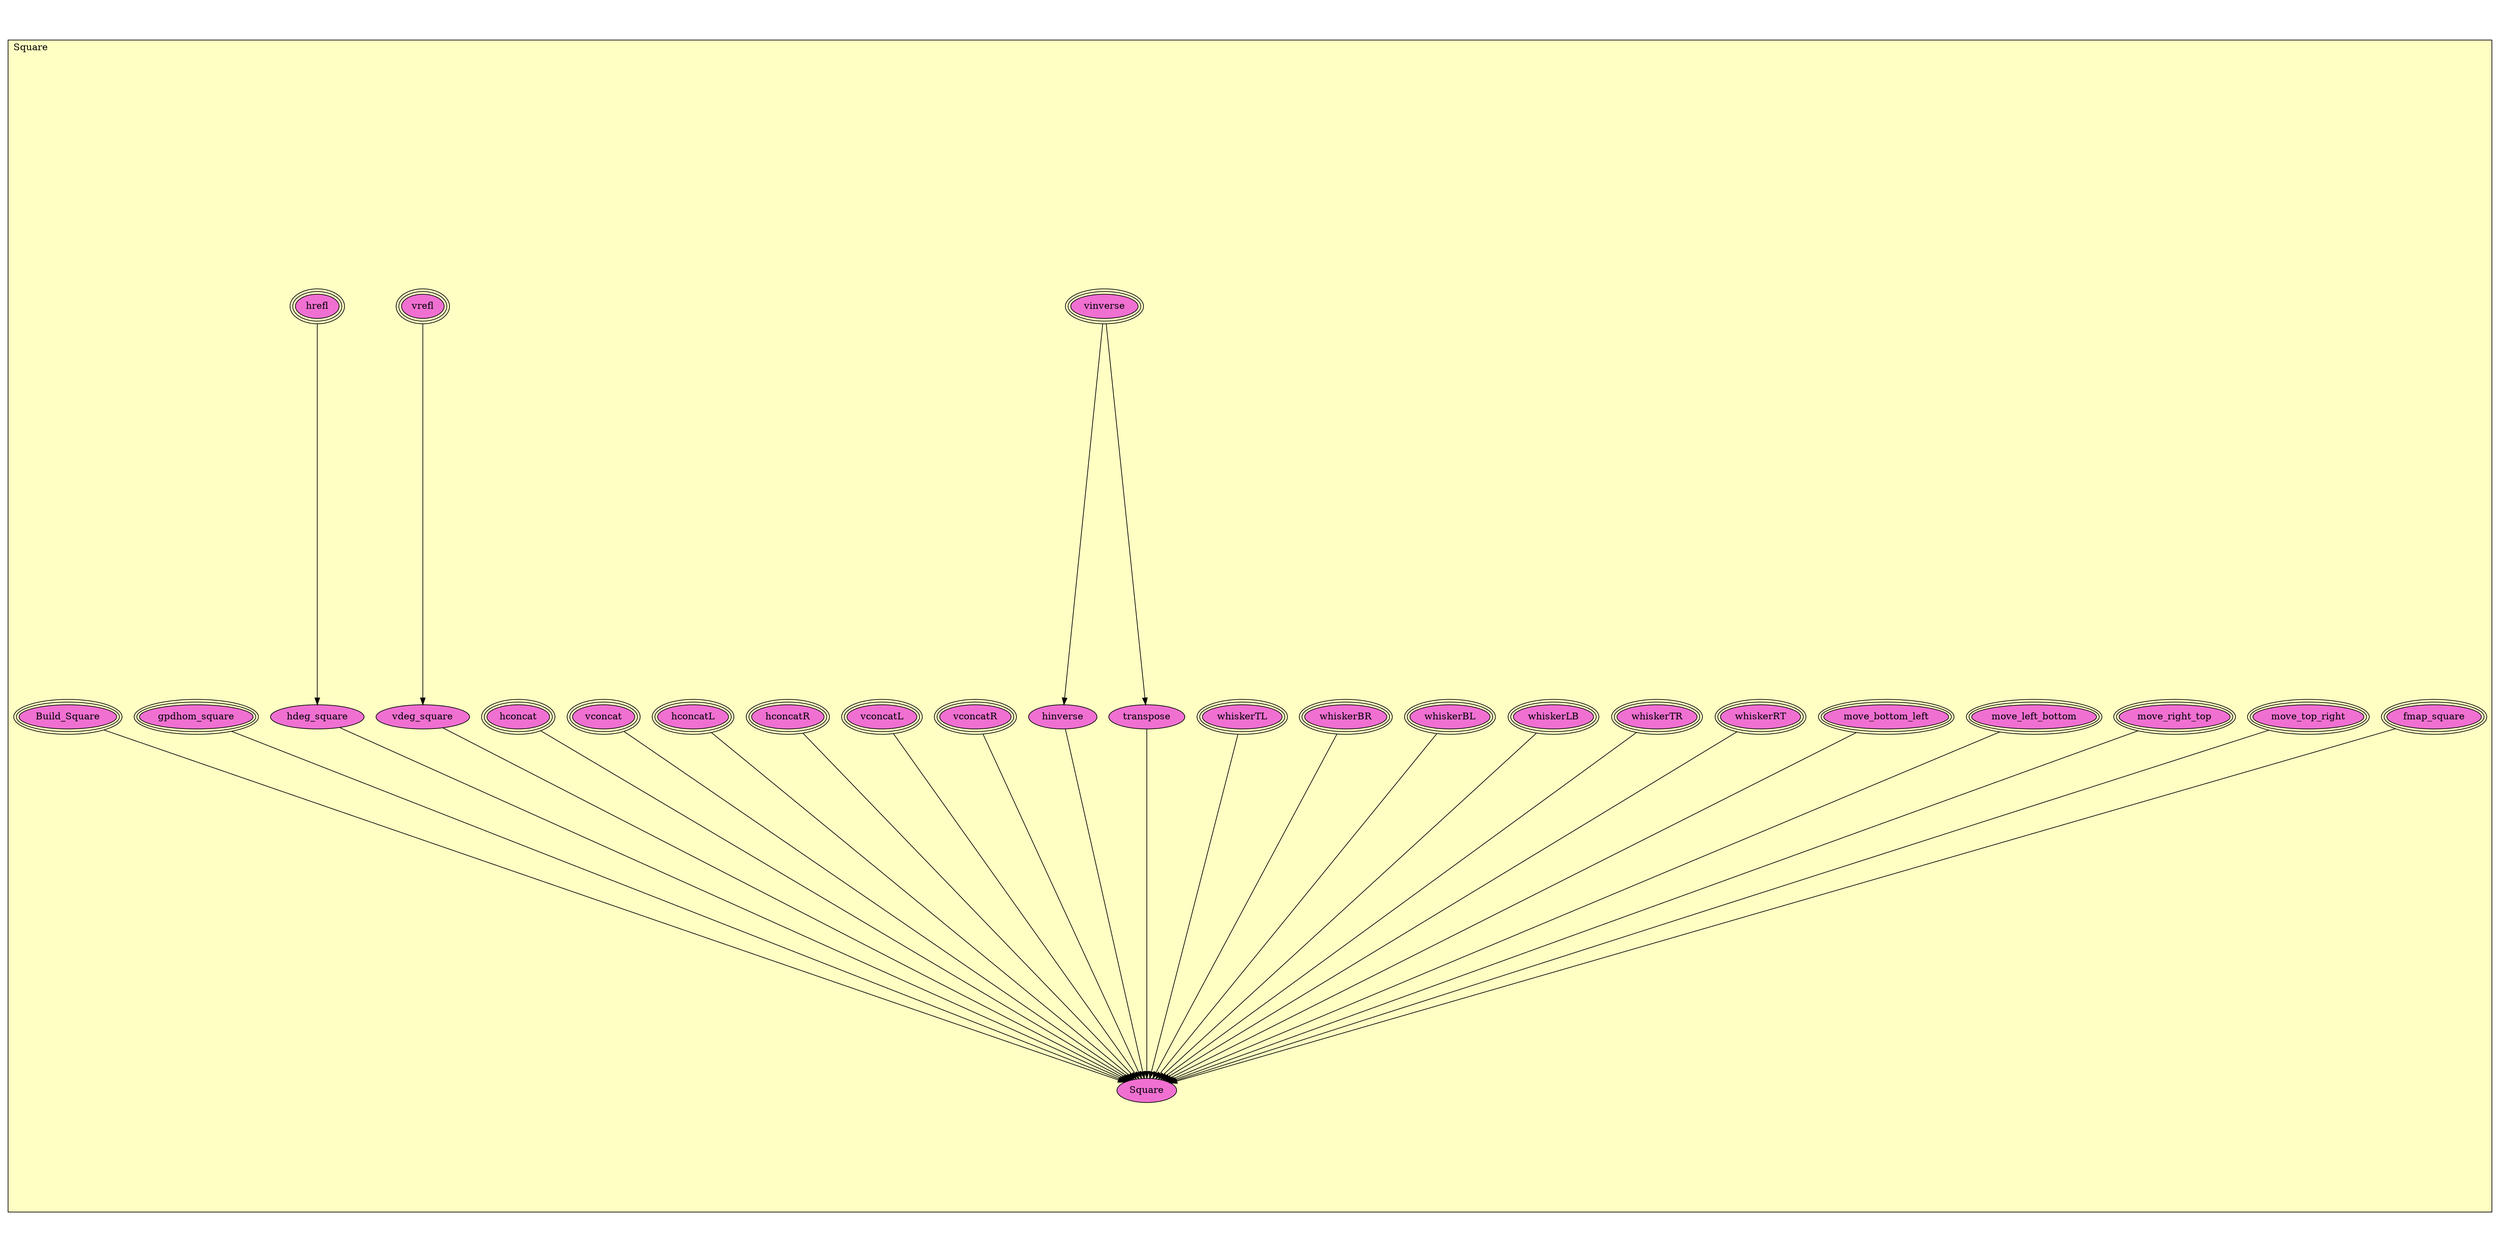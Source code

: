 digraph HoTT_WildCat_Square {
  graph [ratio=0.5]
  node [style=filled]
Square_fmap_square [label="fmap_square", URL=<Square.html#fmap_square>, peripheries=3, fillcolor="#F070D1"] ;
Square_move_top_right [label="move_top_right", URL=<Square.html#move_top_right>, peripheries=3, fillcolor="#F070D1"] ;
Square_move_right_top [label="move_right_top", URL=<Square.html#move_right_top>, peripheries=3, fillcolor="#F070D1"] ;
Square_move_left_bottom [label="move_left_bottom", URL=<Square.html#move_left_bottom>, peripheries=3, fillcolor="#F070D1"] ;
Square_move_bottom_left [label="move_bottom_left", URL=<Square.html#move_bottom_left>, peripheries=3, fillcolor="#F070D1"] ;
Square_whiskerRT [label="whiskerRT", URL=<Square.html#whiskerRT>, peripheries=3, fillcolor="#F070D1"] ;
Square_whiskerTR [label="whiskerTR", URL=<Square.html#whiskerTR>, peripheries=3, fillcolor="#F070D1"] ;
Square_whiskerLB [label="whiskerLB", URL=<Square.html#whiskerLB>, peripheries=3, fillcolor="#F070D1"] ;
Square_whiskerBL [label="whiskerBL", URL=<Square.html#whiskerBL>, peripheries=3, fillcolor="#F070D1"] ;
Square_whiskerBR [label="whiskerBR", URL=<Square.html#whiskerBR>, peripheries=3, fillcolor="#F070D1"] ;
Square_whiskerTL [label="whiskerTL", URL=<Square.html#whiskerTL>, peripheries=3, fillcolor="#F070D1"] ;
Square_vinverse [label="vinverse", URL=<Square.html#vinverse>, peripheries=3, fillcolor="#F070D1"] ;
Square_vconcatR [label="vconcatR", URL=<Square.html#vconcatR>, peripheries=3, fillcolor="#F070D1"] ;
Square_vconcatL [label="vconcatL", URL=<Square.html#vconcatL>, peripheries=3, fillcolor="#F070D1"] ;
Square_hconcatR [label="hconcatR", URL=<Square.html#hconcatR>, peripheries=3, fillcolor="#F070D1"] ;
Square_hconcatL [label="hconcatL", URL=<Square.html#hconcatL>, peripheries=3, fillcolor="#F070D1"] ;
Square_hinverse [label="hinverse", URL=<Square.html#hinverse>, fillcolor="#F070D1"] ;
Square_vconcat [label="vconcat", URL=<Square.html#vconcat>, peripheries=3, fillcolor="#F070D1"] ;
Square_hconcat [label="hconcat", URL=<Square.html#hconcat>, peripheries=3, fillcolor="#F070D1"] ;
Square_transpose [label="transpose", URL=<Square.html#transpose>, fillcolor="#F070D1"] ;
Square_vrefl [label="vrefl", URL=<Square.html#vrefl>, peripheries=3, fillcolor="#F070D1"] ;
Square_hrefl [label="hrefl", URL=<Square.html#hrefl>, peripheries=3, fillcolor="#F070D1"] ;
Square_vdeg_square [label="vdeg_square", URL=<Square.html#vdeg_square>, fillcolor="#F070D1"] ;
Square_hdeg_square [label="hdeg_square", URL=<Square.html#hdeg_square>, fillcolor="#F070D1"] ;
Square_gpdhom_square [label="gpdhom_square", URL=<Square.html#gpdhom_square>, peripheries=3, fillcolor="#F070D1"] ;
Square_Build_Square [label="Build_Square", URL=<Square.html#Build_Square>, peripheries=3, fillcolor="#F070D1"] ;
Square_Square [label="Square", URL=<Square.html#Square>, fillcolor="#F070D1"] ;
  Square_fmap_square -> Square_Square [] ;
  Square_move_top_right -> Square_Square [] ;
  Square_move_right_top -> Square_Square [] ;
  Square_move_left_bottom -> Square_Square [] ;
  Square_move_bottom_left -> Square_Square [] ;
  Square_whiskerRT -> Square_Square [] ;
  Square_whiskerTR -> Square_Square [] ;
  Square_whiskerLB -> Square_Square [] ;
  Square_whiskerBL -> Square_Square [] ;
  Square_whiskerBR -> Square_Square [] ;
  Square_whiskerTL -> Square_Square [] ;
  Square_vinverse -> Square_hinverse [] ;
  Square_vinverse -> Square_transpose [] ;
  Square_vconcatR -> Square_Square [] ;
  Square_vconcatL -> Square_Square [] ;
  Square_hconcatR -> Square_Square [] ;
  Square_hconcatL -> Square_Square [] ;
  Square_hinverse -> Square_Square [] ;
  Square_vconcat -> Square_Square [] ;
  Square_hconcat -> Square_Square [] ;
  Square_transpose -> Square_Square [] ;
  Square_vrefl -> Square_vdeg_square [] ;
  Square_hrefl -> Square_hdeg_square [] ;
  Square_vdeg_square -> Square_Square [] ;
  Square_hdeg_square -> Square_Square [] ;
  Square_gpdhom_square -> Square_Square [] ;
  Square_Build_Square -> Square_Square [] ;
subgraph cluster_Square { label="Square"; fillcolor="#FFFFC3"; labeljust=l; style=filled 
Square_Square; Square_Build_Square; Square_gpdhom_square; Square_hdeg_square; Square_vdeg_square; Square_hrefl; Square_vrefl; Square_transpose; Square_hconcat; Square_vconcat; Square_hinverse; Square_hconcatL; Square_hconcatR; Square_vconcatL; Square_vconcatR; Square_vinverse; Square_whiskerTL; Square_whiskerBR; Square_whiskerBL; Square_whiskerLB; Square_whiskerTR; Square_whiskerRT; Square_move_bottom_left; Square_move_left_bottom; Square_move_right_top; Square_move_top_right; Square_fmap_square; };
} /* END */
